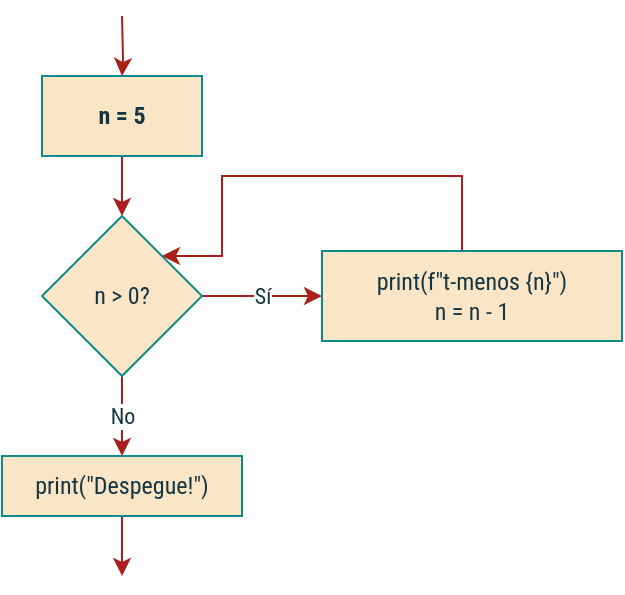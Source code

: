 <mxfile version="16.3.0" type="device"><diagram id="E2bQt84_KvBZb-h_ofLl" name="Page-1"><mxGraphModel dx="730" dy="764" grid="1" gridSize="10" guides="1" tooltips="1" connect="1" arrows="1" fold="1" page="1" pageScale="1" pageWidth="850" pageHeight="1100" background="none" math="0" shadow="0"><root><mxCell id="0"/><mxCell id="1" parent="0"/><mxCell id="beTtEsp2uA6NcHhqyFBB-6" style="edgeStyle=orthogonalEdgeStyle;rounded=0;orthogonalLoop=1;jettySize=auto;html=1;exitX=0.5;exitY=1;exitDx=0;exitDy=0;labelBackgroundColor=#DAD2D8;strokeColor=#A8201A;fontColor=#143642;fontFamily=Roboto Condensed;fontSource=https%3A%2F%2Ffonts.googleapis.com%2Fcss%3Ffamily%3DRoboto%2BCondensed;" parent="1" source="beTtEsp2uA6NcHhqyFBB-2" target="beTtEsp2uA6NcHhqyFBB-3" edge="1"><mxGeometry relative="1" as="geometry"/></mxCell><mxCell id="beTtEsp2uA6NcHhqyFBB-2" value="&lt;div&gt;n = 5&lt;/div&gt;" style="rounded=0;whiteSpace=wrap;html=1;fillColor=#FAE5C7;strokeColor=#0F8B8D;fontColor=#143642;fontFamily=Roboto Condensed;fontSource=https%3A%2F%2Ffonts.googleapis.com%2Fcss%3Ffamily%3DRoboto%2BCondensed;fontStyle=1" parent="1" vertex="1"><mxGeometry x="240" y="230" width="80" height="40" as="geometry"/></mxCell><mxCell id="beTtEsp2uA6NcHhqyFBB-8" value="Sí" style="edgeStyle=orthogonalEdgeStyle;rounded=0;orthogonalLoop=1;jettySize=auto;html=1;labelBackgroundColor=default;strokeColor=#A8201A;fontColor=#143642;fontFamily=Roboto Condensed;fontSource=https%3A%2F%2Ffonts.googleapis.com%2Fcss%3Ffamily%3DRoboto%2BCondensed;spacing=4;" parent="1" source="beTtEsp2uA6NcHhqyFBB-3" target="beTtEsp2uA6NcHhqyFBB-7" edge="1"><mxGeometry relative="1" as="geometry"><Array as="points"><mxPoint x="350" y="340"/><mxPoint x="350" y="340"/></Array></mxGeometry></mxCell><mxCell id="beTtEsp2uA6NcHhqyFBB-11" value="No" style="edgeStyle=orthogonalEdgeStyle;rounded=0;orthogonalLoop=1;jettySize=auto;html=1;labelBackgroundColor=default;strokeColor=#A8201A;fontColor=#143642;fontFamily=Roboto Condensed;fontSource=https%3A%2F%2Ffonts.googleapis.com%2Fcss%3Ffamily%3DRoboto%2BCondensed;spacing=5;" parent="1" source="beTtEsp2uA6NcHhqyFBB-3" target="beTtEsp2uA6NcHhqyFBB-10" edge="1"><mxGeometry relative="1" as="geometry"/></mxCell><mxCell id="beTtEsp2uA6NcHhqyFBB-3" value="n &amp;gt; 0?" style="rhombus;whiteSpace=wrap;html=1;fillColor=#FAE5C7;strokeColor=#0F8B8D;fontColor=#143642;fontFamily=Roboto Condensed;fontSource=https%3A%2F%2Ffonts.googleapis.com%2Fcss%3Ffamily%3DRoboto%2BCondensed;" parent="1" vertex="1"><mxGeometry x="240" y="300" width="80" height="80" as="geometry"/></mxCell><mxCell id="beTtEsp2uA6NcHhqyFBB-5" style="edgeStyle=orthogonalEdgeStyle;rounded=0;orthogonalLoop=1;jettySize=auto;html=1;exitX=0.5;exitY=1;exitDx=0;exitDy=0;labelBackgroundColor=#DAD2D8;strokeColor=#A8201A;fontColor=#143642;fontFamily=Roboto Condensed;fontSource=https%3A%2F%2Ffonts.googleapis.com%2Fcss%3Ffamily%3DRoboto%2BCondensed;" parent="1" target="beTtEsp2uA6NcHhqyFBB-2" edge="1"><mxGeometry relative="1" as="geometry"><mxPoint x="280" y="200.0" as="sourcePoint"/></mxGeometry></mxCell><mxCell id="beTtEsp2uA6NcHhqyFBB-9" style="edgeStyle=orthogonalEdgeStyle;rounded=0;orthogonalLoop=1;jettySize=auto;html=1;entryX=1;entryY=0;entryDx=0;entryDy=0;exitX=0.5;exitY=0;exitDx=0;exitDy=0;labelBackgroundColor=#DAD2D8;strokeColor=#A8201A;fontColor=#143642;fontFamily=Roboto Condensed;fontSource=https%3A%2F%2Ffonts.googleapis.com%2Fcss%3Ffamily%3DRoboto%2BCondensed;" parent="1" source="beTtEsp2uA6NcHhqyFBB-7" target="beTtEsp2uA6NcHhqyFBB-3" edge="1"><mxGeometry relative="1" as="geometry"><mxPoint x="500" y="415" as="sourcePoint"/><Array as="points"><mxPoint x="450" y="318"/><mxPoint x="450" y="280"/><mxPoint x="330" y="280"/><mxPoint x="330" y="320"/></Array></mxGeometry></mxCell><mxCell id="beTtEsp2uA6NcHhqyFBB-7" value="&lt;div&gt;print(f&quot;t-menos {n}&quot;)&lt;/div&gt;&lt;div&gt;n = n - 1&lt;br&gt;&lt;/div&gt;" style="rounded=0;whiteSpace=wrap;html=1;fillColor=#FAE5C7;strokeColor=#0F8B8D;fontColor=#143642;fontFamily=Roboto Condensed;fontSource=https%3A%2F%2Ffonts.googleapis.com%2Fcss%3Ffamily%3DRoboto%2BCondensed;" parent="1" vertex="1"><mxGeometry x="380" y="317.5" width="150" height="45" as="geometry"/></mxCell><mxCell id="beTtEsp2uA6NcHhqyFBB-13" style="edgeStyle=orthogonalEdgeStyle;rounded=0;orthogonalLoop=1;jettySize=auto;html=1;labelBackgroundColor=#DAD2D8;strokeColor=#A8201A;fontColor=#143642;fontFamily=Roboto Condensed;fontSource=https%3A%2F%2Ffonts.googleapis.com%2Fcss%3Ffamily%3DRoboto%2BCondensed;" parent="1" source="beTtEsp2uA6NcHhqyFBB-10" edge="1"><mxGeometry relative="1" as="geometry"><mxPoint x="280.034" y="480.0" as="targetPoint"/></mxGeometry></mxCell><mxCell id="beTtEsp2uA6NcHhqyFBB-10" value="print(&quot;Despegue!&quot;)" style="whiteSpace=wrap;html=1;fillColor=#FAE5C7;strokeColor=#0F8B8D;fontColor=#143642;fontFamily=Roboto Condensed;fontSource=https%3A%2F%2Ffonts.googleapis.com%2Fcss%3Ffamily%3DRoboto%2BCondensed;" parent="1" vertex="1"><mxGeometry x="220" y="420" width="120" height="30" as="geometry"/></mxCell></root></mxGraphModel></diagram></mxfile>